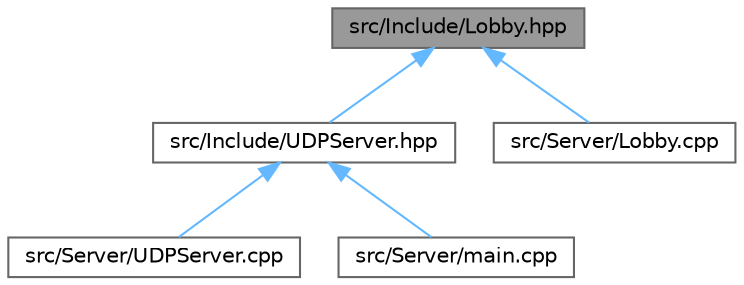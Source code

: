 digraph "src/Include/Lobby.hpp"
{
 // LATEX_PDF_SIZE
  bgcolor="transparent";
  edge [fontname=Helvetica,fontsize=10,labelfontname=Helvetica,labelfontsize=10];
  node [fontname=Helvetica,fontsize=10,shape=box,height=0.2,width=0.4];
  Node1 [label="src/Include/Lobby.hpp",height=0.2,width=0.4,color="gray40", fillcolor="grey60", style="filled", fontcolor="black",tooltip=" "];
  Node1 -> Node2 [dir="back",color="steelblue1",style="solid"];
  Node2 [label="src/Include/UDPServer.hpp",height=0.2,width=0.4,color="grey40", fillcolor="white", style="filled",URL="$_u_d_p_server_8hpp.html",tooltip=" "];
  Node2 -> Node3 [dir="back",color="steelblue1",style="solid"];
  Node3 [label="src/Server/UDPServer.cpp",height=0.2,width=0.4,color="grey40", fillcolor="white", style="filled",URL="$_u_d_p_server_8cpp.html",tooltip=" "];
  Node2 -> Node4 [dir="back",color="steelblue1",style="solid"];
  Node4 [label="src/Server/main.cpp",height=0.2,width=0.4,color="grey40", fillcolor="white", style="filled",URL="$_server_2main_8cpp.html",tooltip=" "];
  Node1 -> Node5 [dir="back",color="steelblue1",style="solid"];
  Node5 [label="src/Server/Lobby.cpp",height=0.2,width=0.4,color="grey40", fillcolor="white", style="filled",URL="$_lobby_8cpp.html",tooltip=" "];
}
